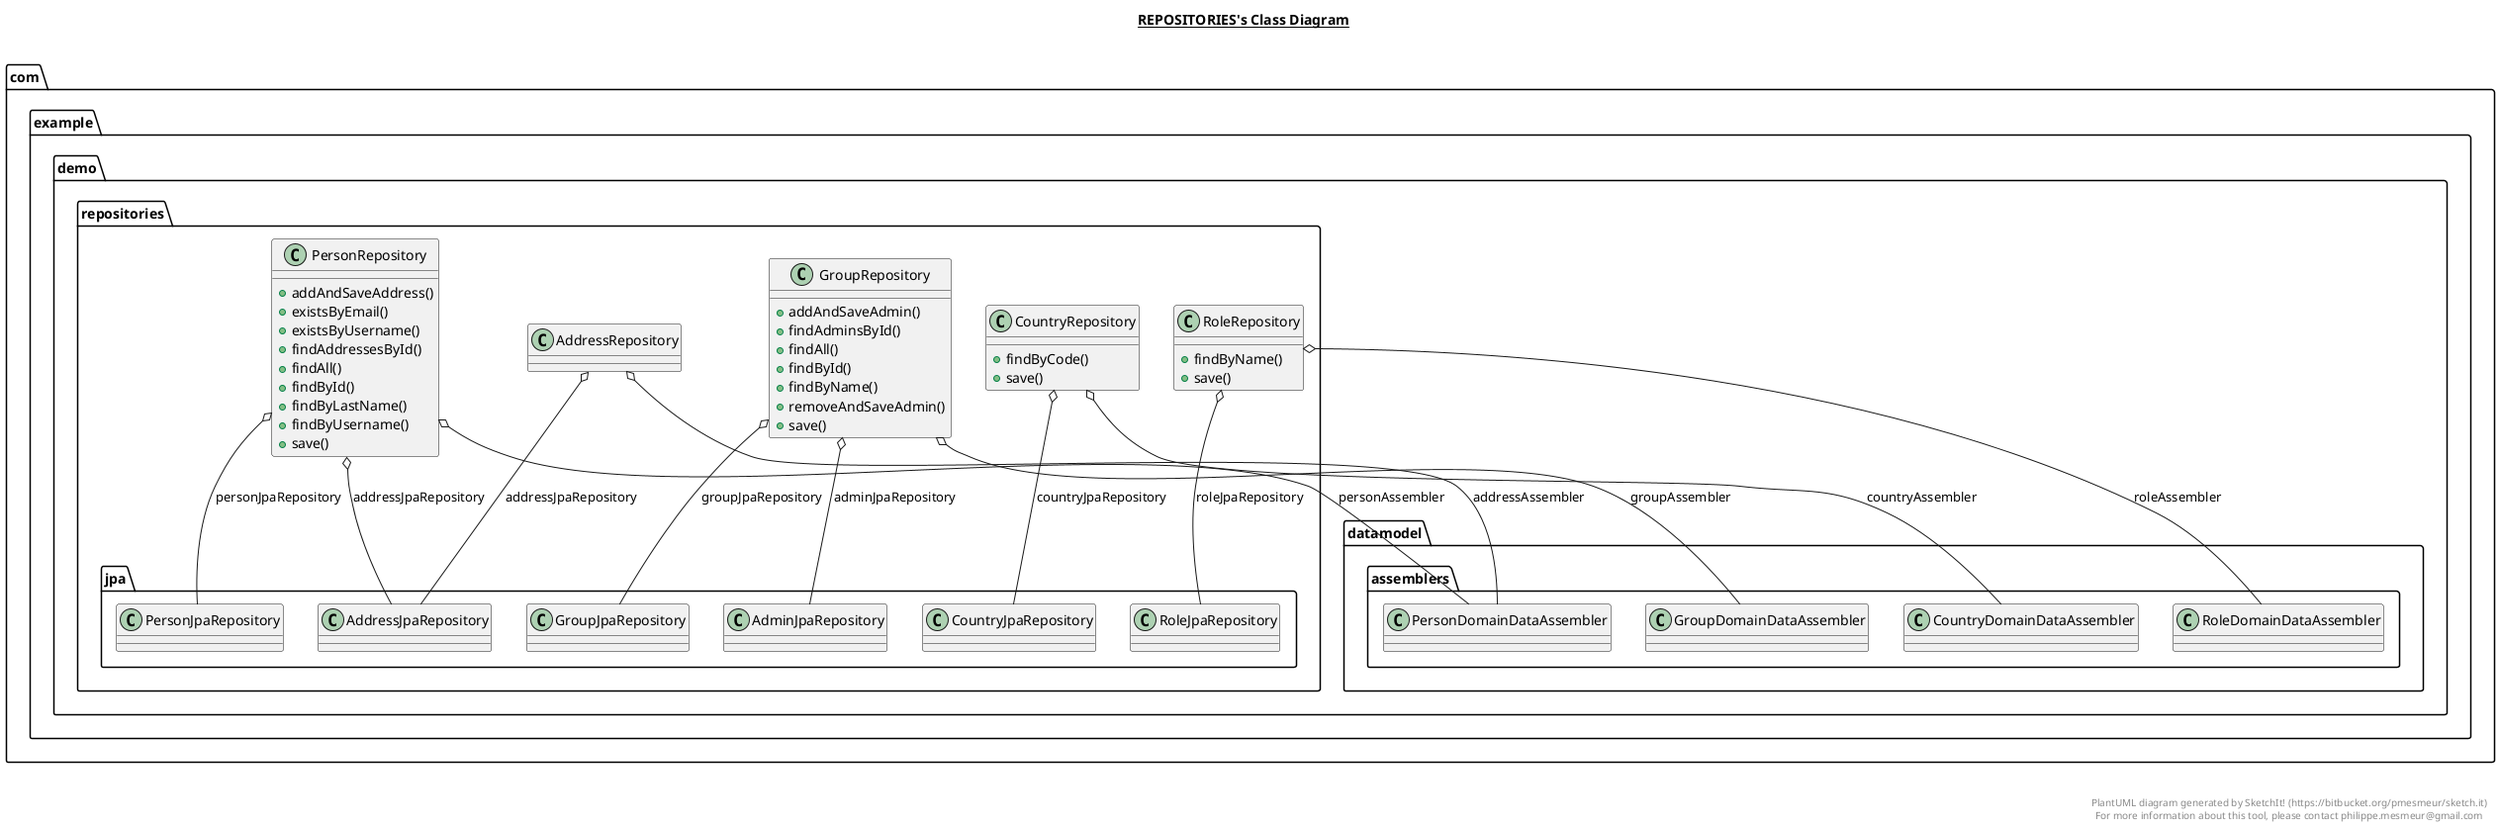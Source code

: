 @startuml

title __REPOSITORIES's Class Diagram__\n

  namespace com.example.demo {
    namespace repositories {
      class com.example.demo.repositories.AddressRepository {
      }
    }
  }
  

  namespace com.example.demo {
    namespace repositories {
      class com.example.demo.repositories.CountryRepository {
          + findByCode()
          + save()
      }
    }
  }
  

  namespace com.example.demo {
    namespace repositories {
      class com.example.demo.repositories.GroupRepository {
          + addAndSaveAdmin()
          + findAdminsById()
          + findAll()
          + findById()
          + findByName()
          + removeAndSaveAdmin()
          + save()
      }
    }
  }
  

  namespace com.example.demo {
    namespace repositories {
      class com.example.demo.repositories.PersonRepository {
          + addAndSaveAddress()
          + existsByEmail()
          + existsByUsername()
          + findAddressesById()
          + findAll()
          + findById()
          + findByLastName()
          + findByUsername()
          + save()
      }
    }
  }
  

  namespace com.example.demo {
    namespace repositories {
      class com.example.demo.repositories.RoleRepository {
          + findByName()
          + save()
      }
    }
  }
  

  com.example.demo.repositories.AddressRepository o-- com.example.demo.datamodel.assemblers.PersonDomainDataAssembler : addressAssembler
  com.example.demo.repositories.AddressRepository o-- com.example.demo.repositories.jpa.AddressJpaRepository : addressJpaRepository
  com.example.demo.repositories.CountryRepository o-- com.example.demo.datamodel.assemblers.CountryDomainDataAssembler : countryAssembler
  com.example.demo.repositories.CountryRepository o-- com.example.demo.repositories.jpa.CountryJpaRepository : countryJpaRepository
  com.example.demo.repositories.GroupRepository o-- com.example.demo.repositories.jpa.AdminJpaRepository : adminJpaRepository
  com.example.demo.repositories.GroupRepository o-- com.example.demo.datamodel.assemblers.GroupDomainDataAssembler : groupAssembler
  com.example.demo.repositories.GroupRepository o-- com.example.demo.repositories.jpa.GroupJpaRepository : groupJpaRepository
  com.example.demo.repositories.PersonRepository o-- com.example.demo.repositories.jpa.AddressJpaRepository : addressJpaRepository
  com.example.demo.repositories.PersonRepository o-- com.example.demo.datamodel.assemblers.PersonDomainDataAssembler : personAssembler
  com.example.demo.repositories.PersonRepository o-- com.example.demo.repositories.jpa.PersonJpaRepository : personJpaRepository
  com.example.demo.repositories.RoleRepository o-- com.example.demo.datamodel.assemblers.RoleDomainDataAssembler : roleAssembler
  com.example.demo.repositories.RoleRepository o-- com.example.demo.repositories.jpa.RoleJpaRepository : roleJpaRepository


right footer


PlantUML diagram generated by SketchIt! (https://bitbucket.org/pmesmeur/sketch.it)
For more information about this tool, please contact philippe.mesmeur@gmail.com
endfooter

@enduml
